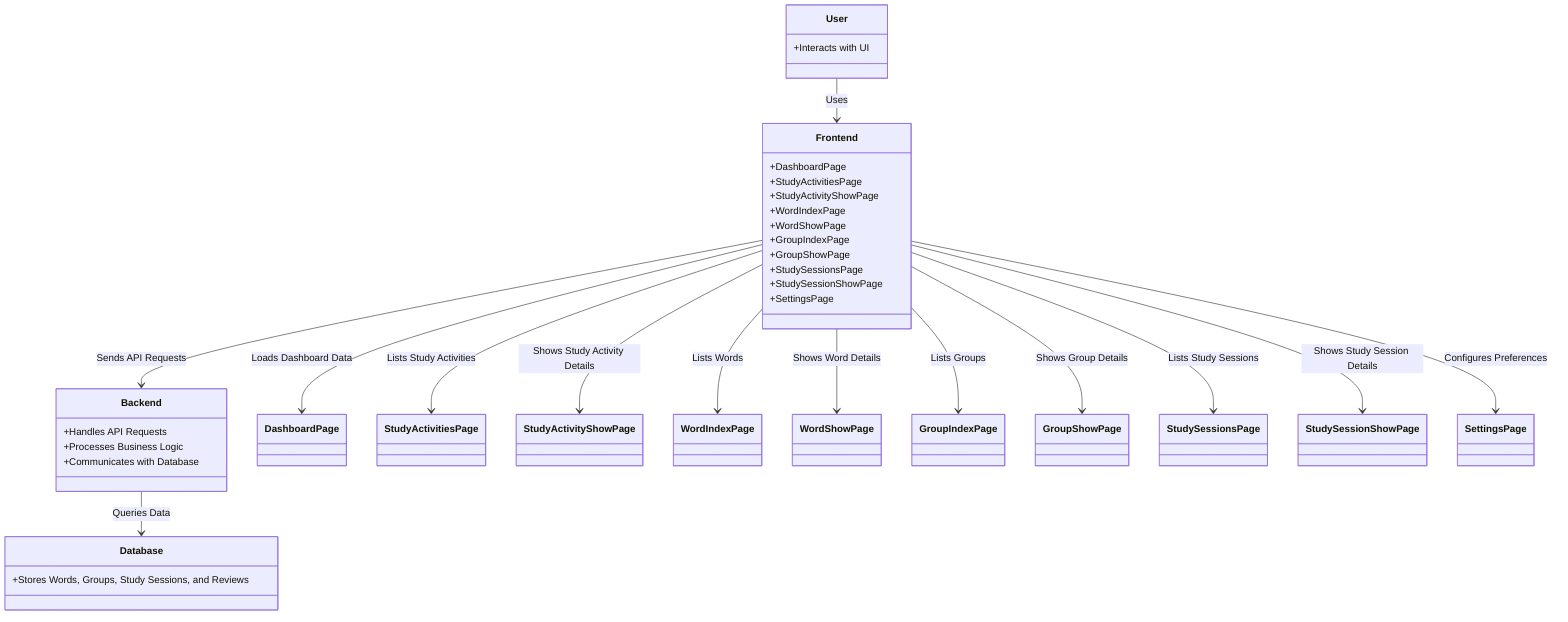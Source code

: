 classDiagram
    class User {
        +Interacts with UI
    }
    
    class Frontend {
        +DashboardPage
        +StudyActivitiesPage
        +StudyActivityShowPage
        +WordIndexPage
        +WordShowPage
        +GroupIndexPage
        +GroupShowPage
        +StudySessionsPage
        +StudySessionShowPage
        +SettingsPage
    }
    
    class Backend {
        +Handles API Requests
        +Processes Business Logic
        +Communicates with Database
    }
    
    class Database {
        +Stores Words, Groups, Study Sessions, and Reviews
    }
    
    User --> Frontend : Uses
    Frontend --> Backend : Sends API Requests
    Backend --> Database : Queries Data

    Frontend --> DashboardPage : Loads Dashboard Data
    Frontend --> StudyActivitiesPage : Lists Study Activities
    Frontend --> StudyActivityShowPage : Shows Study Activity Details
    Frontend --> WordIndexPage : Lists Words
    Frontend --> WordShowPage : Shows Word Details
    Frontend --> GroupIndexPage : Lists Groups
    Frontend --> GroupShowPage : Shows Group Details
    Frontend --> StudySessionsPage : Lists Study Sessions
    Frontend --> StudySessionShowPage : Shows Study Session Details
    Frontend --> SettingsPage : Configures Preferences